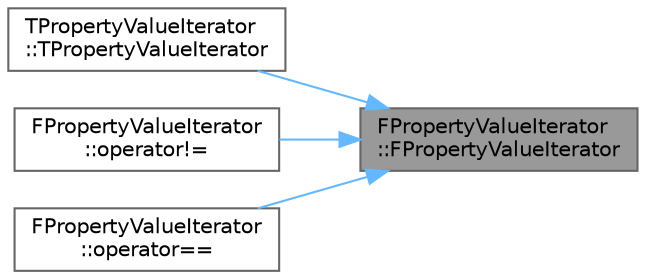 digraph "FPropertyValueIterator::FPropertyValueIterator"
{
 // INTERACTIVE_SVG=YES
 // LATEX_PDF_SIZE
  bgcolor="transparent";
  edge [fontname=Helvetica,fontsize=10,labelfontname=Helvetica,labelfontsize=10];
  node [fontname=Helvetica,fontsize=10,shape=box,height=0.2,width=0.4];
  rankdir="RL";
  Node1 [id="Node000001",label="FPropertyValueIterator\l::FPropertyValueIterator",height=0.2,width=0.4,color="gray40", fillcolor="grey60", style="filled", fontcolor="black",tooltip="Construct an iterator using a struct and struct value."];
  Node1 -> Node2 [id="edge1_Node000001_Node000002",dir="back",color="steelblue1",style="solid",tooltip=" "];
  Node2 [id="Node000002",label="TPropertyValueIterator\l::TPropertyValueIterator",height=0.2,width=0.4,color="grey40", fillcolor="white", style="filled",URL="$d9/df6/classTPropertyValueIterator.html#ab1c835b9728388f49837662e75bb191c",tooltip="Construct an iterator using a struct and struct value."];
  Node1 -> Node3 [id="edge2_Node000001_Node000003",dir="back",color="steelblue1",style="solid",tooltip=" "];
  Node3 [id="Node000003",label="FPropertyValueIterator\l::operator!=",height=0.2,width=0.4,color="grey40", fillcolor="white", style="filled",URL="$d0/d70/classFPropertyValueIterator.html#ac71c96bdcf2bed8d6af4af941ba96068",tooltip=" "];
  Node1 -> Node4 [id="edge3_Node000001_Node000004",dir="back",color="steelblue1",style="solid",tooltip=" "];
  Node4 [id="Node000004",label="FPropertyValueIterator\l::operator==",height=0.2,width=0.4,color="grey40", fillcolor="white", style="filled",URL="$d0/d70/classFPropertyValueIterator.html#a52d7ba3d58c4213fa0894d64b76379a2",tooltip=" "];
}
